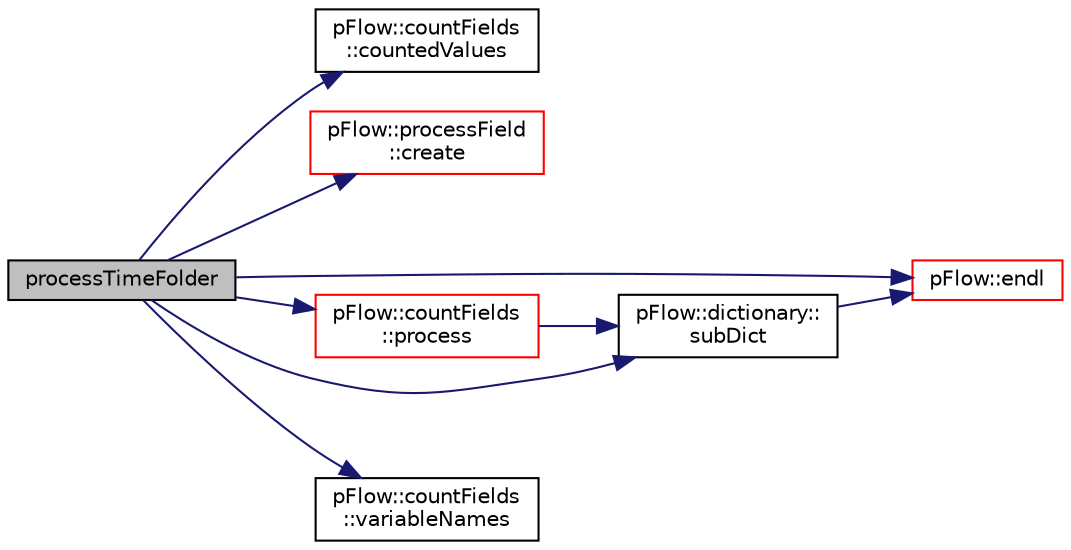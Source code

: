 digraph "processTimeFolder"
{
 // LATEX_PDF_SIZE
  edge [fontname="Helvetica",fontsize="10",labelfontname="Helvetica",labelfontsize="10"];
  node [fontname="Helvetica",fontsize="10",shape=record];
  rankdir="LR";
  Node1 [label="processTimeFolder",height=0.2,width=0.4,color="black", fillcolor="grey75", style="filled", fontcolor="black",tooltip=" "];
  Node1 -> Node2 [color="midnightblue",fontsize="10",style="solid",fontname="Helvetica"];
  Node2 [label="pFlow::countFields\l::countedValues",height=0.2,width=0.4,color="black", fillcolor="white", style="filled",URL="$classpFlow_1_1countFields.html#a84dcc51d3f61e6a1fd4337e2e6f1b264",tooltip=" "];
  Node1 -> Node3 [color="midnightblue",fontsize="10",style="solid",fontname="Helvetica"];
  Node3 [label="pFlow::processField\l::create",height=0.2,width=0.4,color="red", fillcolor="white", style="filled",URL="$classpFlow_1_1processField.html#ae098f06d923b58ddc591b1cef457f947",tooltip=" "];
  Node1 -> Node6 [color="midnightblue",fontsize="10",style="solid",fontname="Helvetica"];
  Node6 [label="pFlow::endl",height=0.2,width=0.4,color="red", fillcolor="white", style="filled",URL="$namespacepFlow.html#aba8f0c455a3fdb4b05ad33a25b13b189",tooltip="Add newline and flush stream."];
  Node1 -> Node8 [color="midnightblue",fontsize="10",style="solid",fontname="Helvetica"];
  Node8 [label="pFlow::countFields\l::process",height=0.2,width=0.4,color="red", fillcolor="white", style="filled",URL="$classpFlow_1_1countFields.html#a48710dfacae22a8ec82d43d63e97f7b7",tooltip=" "];
  Node8 -> Node12 [color="midnightblue",fontsize="10",style="solid",fontname="Helvetica"];
  Node12 [label="pFlow::dictionary::\lsubDict",height=0.2,width=0.4,color="black", fillcolor="white", style="filled",URL="$classpFlow_1_1dictionary.html#a630c840647a3ebefe33336cc25a8b15d",tooltip="ref to a subdictioanry fatalExit if not found"];
  Node12 -> Node6 [color="midnightblue",fontsize="10",style="solid",fontname="Helvetica"];
  Node1 -> Node12 [color="midnightblue",fontsize="10",style="solid",fontname="Helvetica"];
  Node1 -> Node13 [color="midnightblue",fontsize="10",style="solid",fontname="Helvetica"];
  Node13 [label="pFlow::countFields\l::variableNames",height=0.2,width=0.4,color="black", fillcolor="white", style="filled",URL="$classpFlow_1_1countFields.html#a1a15793f65015aa3a0b5f8667b090fc2",tooltip=" "];
}
